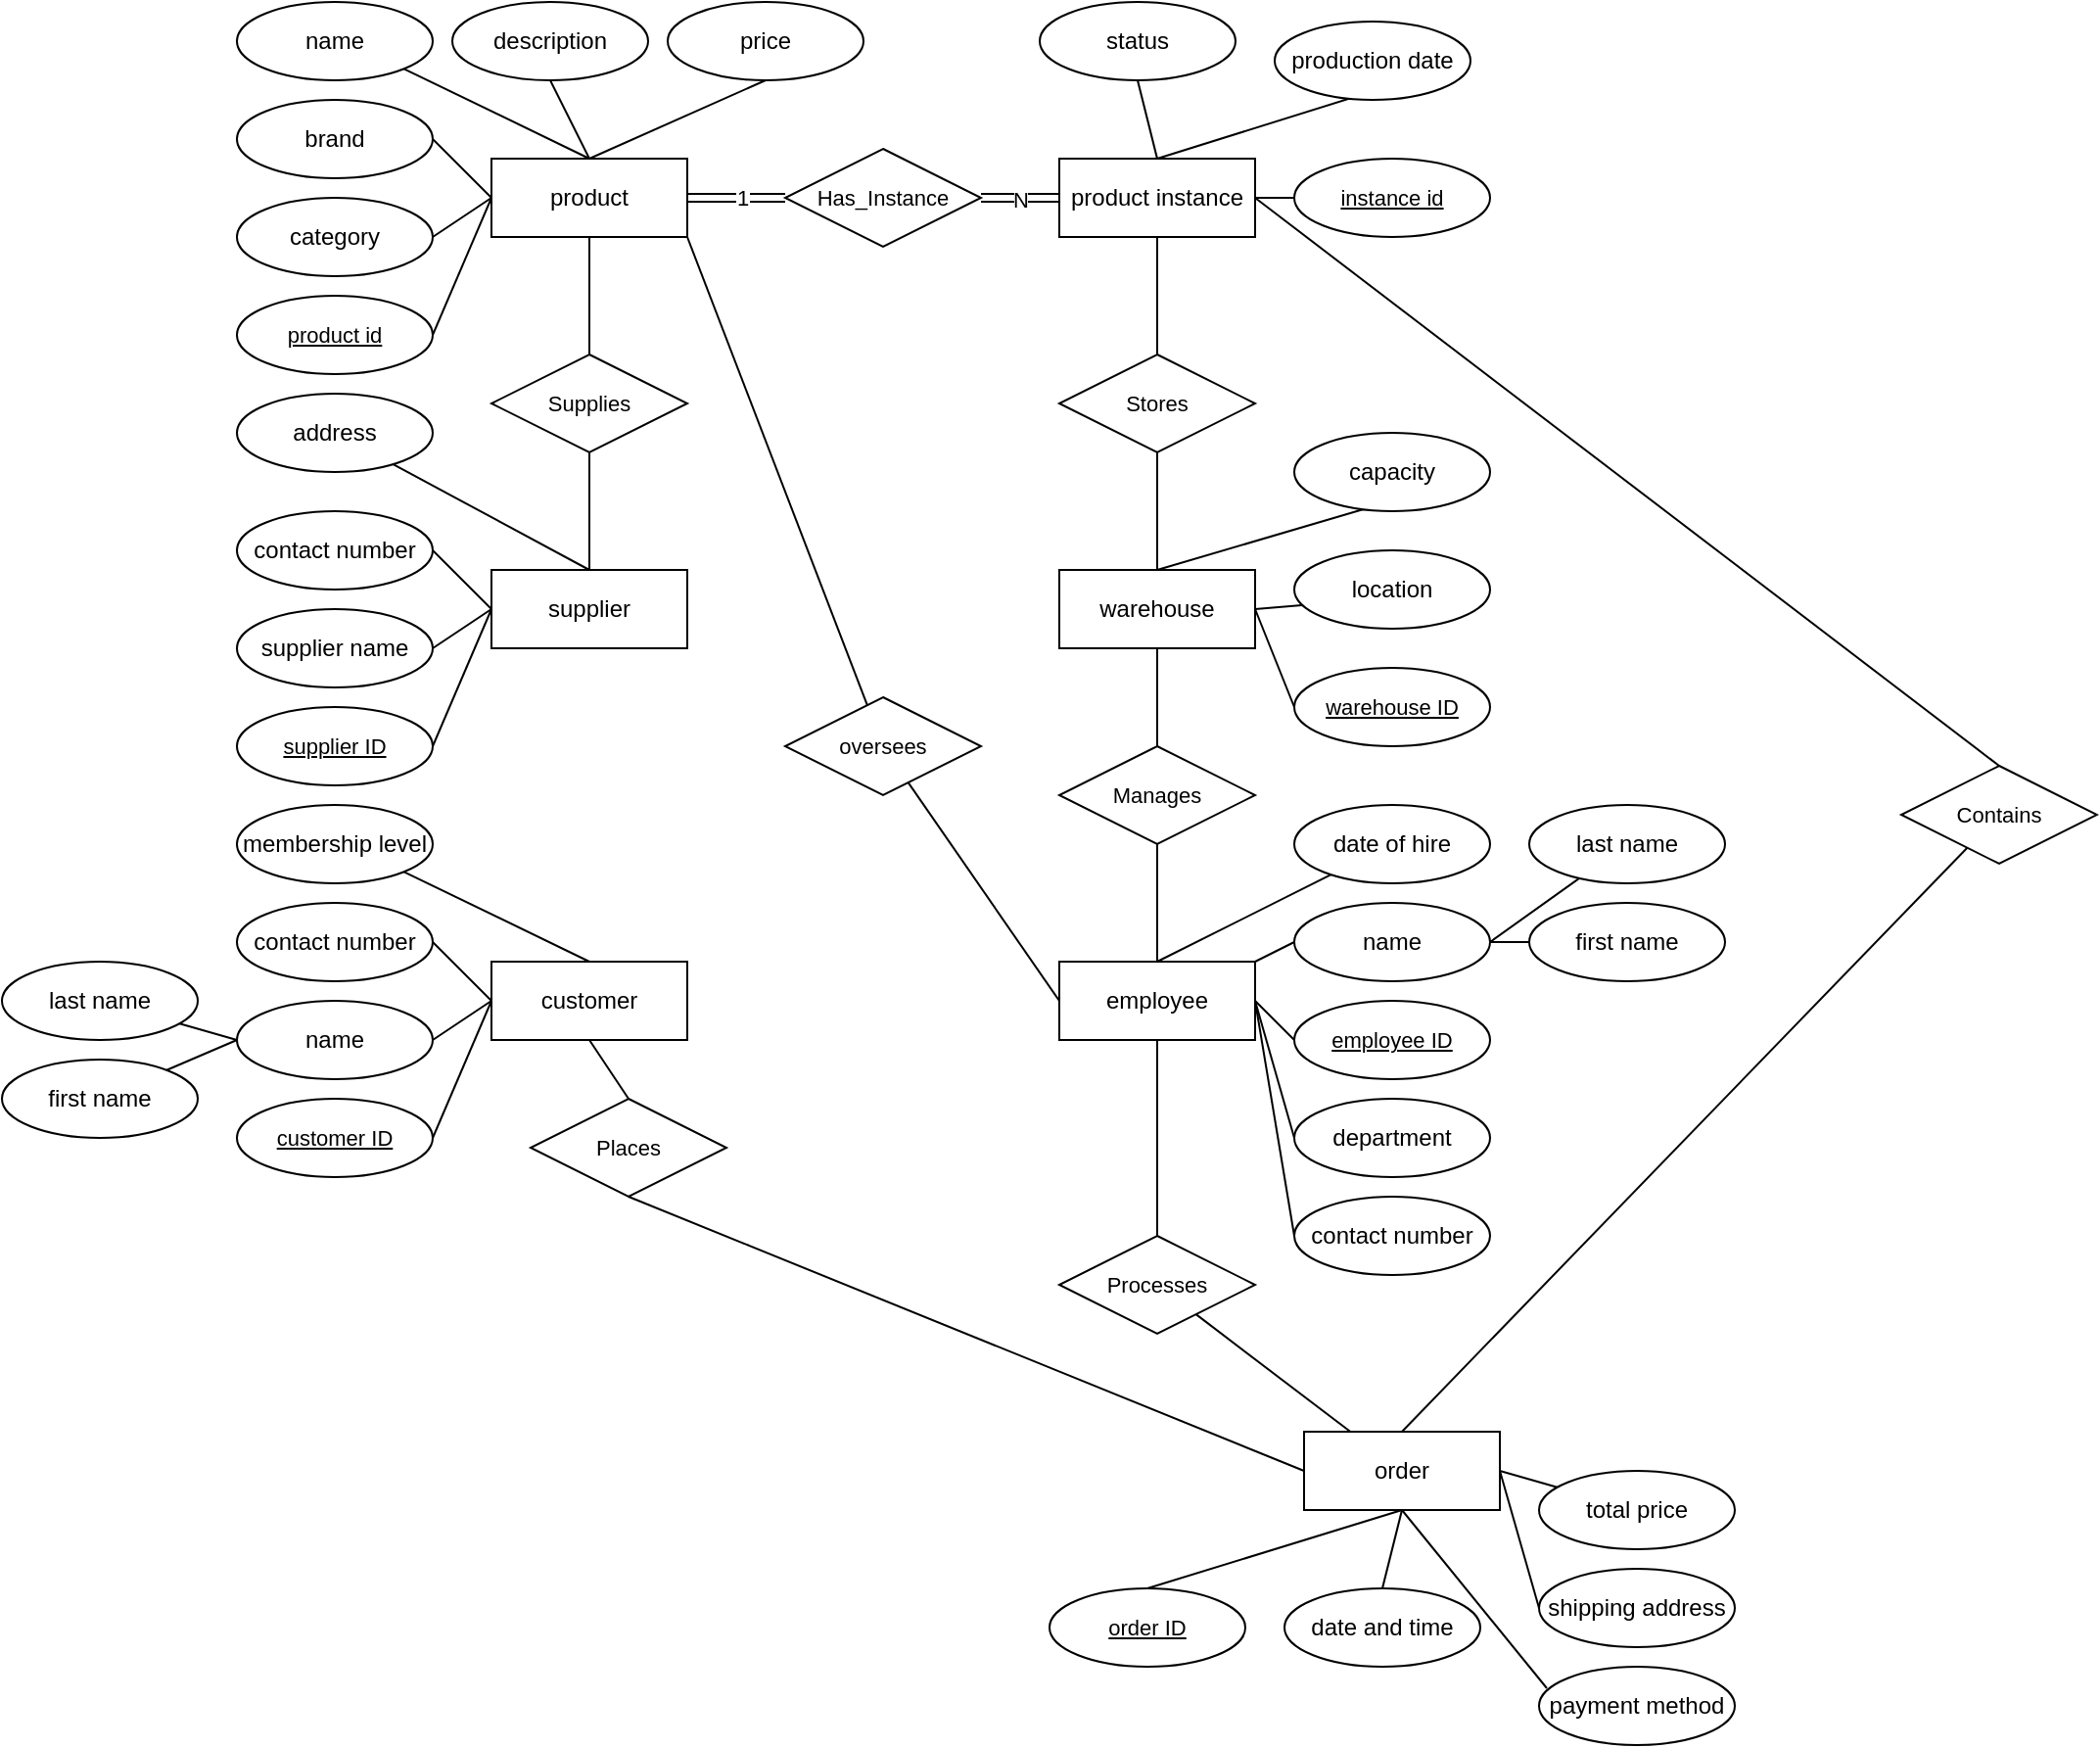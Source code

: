 <mxfile version="24.4.13" type="github">
  <diagram id="R2lEEEUBdFMjLlhIrx00" name="Page-1">
    <mxGraphModel dx="1195" dy="682" grid="1" gridSize="10" guides="1" tooltips="1" connect="1" arrows="1" fold="1" page="1" pageScale="1" pageWidth="850" pageHeight="1100" math="0" shadow="0" extFonts="Permanent Marker^https://fonts.googleapis.com/css?family=Permanent+Marker">
      <root>
        <mxCell id="0" />
        <mxCell id="1" parent="0" />
        <mxCell id="vBF5v3Q-Qyy129h_z25D-1" value="product" style="whiteSpace=wrap;html=1;align=center;" vertex="1" parent="1">
          <mxGeometry x="530" y="120" width="100" height="40" as="geometry" />
        </mxCell>
        <mxCell id="vBF5v3Q-Qyy129h_z25D-10" style="rounded=0;orthogonalLoop=1;jettySize=auto;html=1;exitX=1;exitY=1;exitDx=0;exitDy=0;entryX=0.5;entryY=0;entryDx=0;entryDy=0;strokeColor=default;align=center;verticalAlign=middle;fontFamily=Helvetica;fontSize=11;fontColor=default;labelBackgroundColor=default;endArrow=none;endFill=0;jumpStyle=none;" edge="1" parent="1" source="vBF5v3Q-Qyy129h_z25D-2" target="vBF5v3Q-Qyy129h_z25D-1">
          <mxGeometry relative="1" as="geometry" />
        </mxCell>
        <mxCell id="vBF5v3Q-Qyy129h_z25D-2" value="name" style="ellipse;whiteSpace=wrap;html=1;align=center;" vertex="1" parent="1">
          <mxGeometry x="400" y="40" width="100" height="40" as="geometry" />
        </mxCell>
        <mxCell id="vBF5v3Q-Qyy129h_z25D-11" style="edgeStyle=none;rounded=0;jumpStyle=none;orthogonalLoop=1;jettySize=auto;html=1;exitX=0.5;exitY=1;exitDx=0;exitDy=0;entryX=0.5;entryY=0;entryDx=0;entryDy=0;strokeColor=default;align=center;verticalAlign=middle;fontFamily=Helvetica;fontSize=11;fontColor=default;labelBackgroundColor=default;endArrow=none;endFill=0;" edge="1" parent="1" source="vBF5v3Q-Qyy129h_z25D-3" target="vBF5v3Q-Qyy129h_z25D-1">
          <mxGeometry relative="1" as="geometry" />
        </mxCell>
        <mxCell id="vBF5v3Q-Qyy129h_z25D-3" value="description" style="ellipse;whiteSpace=wrap;html=1;align=center;" vertex="1" parent="1">
          <mxGeometry x="510" y="40" width="100" height="40" as="geometry" />
        </mxCell>
        <mxCell id="vBF5v3Q-Qyy129h_z25D-12" style="edgeStyle=none;rounded=0;jumpStyle=none;orthogonalLoop=1;jettySize=auto;html=1;exitX=0.5;exitY=1;exitDx=0;exitDy=0;strokeColor=default;align=center;verticalAlign=middle;fontFamily=Helvetica;fontSize=11;fontColor=default;labelBackgroundColor=default;endArrow=none;endFill=0;" edge="1" parent="1" source="vBF5v3Q-Qyy129h_z25D-4">
          <mxGeometry relative="1" as="geometry">
            <mxPoint x="580" y="120" as="targetPoint" />
          </mxGeometry>
        </mxCell>
        <mxCell id="vBF5v3Q-Qyy129h_z25D-4" value="price" style="ellipse;whiteSpace=wrap;html=1;align=center;" vertex="1" parent="1">
          <mxGeometry x="620" y="40" width="100" height="40" as="geometry" />
        </mxCell>
        <mxCell id="vBF5v3Q-Qyy129h_z25D-13" style="edgeStyle=none;rounded=0;jumpStyle=none;orthogonalLoop=1;jettySize=auto;html=1;exitX=1;exitY=0.5;exitDx=0;exitDy=0;entryX=0;entryY=0.5;entryDx=0;entryDy=0;strokeColor=default;align=center;verticalAlign=middle;fontFamily=Helvetica;fontSize=11;fontColor=default;labelBackgroundColor=default;endArrow=none;endFill=0;" edge="1" parent="1" source="vBF5v3Q-Qyy129h_z25D-5" target="vBF5v3Q-Qyy129h_z25D-1">
          <mxGeometry relative="1" as="geometry" />
        </mxCell>
        <mxCell id="vBF5v3Q-Qyy129h_z25D-5" value="brand" style="ellipse;whiteSpace=wrap;html=1;align=center;" vertex="1" parent="1">
          <mxGeometry x="400" y="90" width="100" height="40" as="geometry" />
        </mxCell>
        <mxCell id="vBF5v3Q-Qyy129h_z25D-14" style="edgeStyle=none;rounded=0;jumpStyle=none;orthogonalLoop=1;jettySize=auto;html=1;exitX=1;exitY=0.5;exitDx=0;exitDy=0;strokeColor=default;align=center;verticalAlign=middle;fontFamily=Helvetica;fontSize=11;fontColor=default;labelBackgroundColor=default;endArrow=none;endFill=0;" edge="1" parent="1" source="vBF5v3Q-Qyy129h_z25D-6">
          <mxGeometry relative="1" as="geometry">
            <mxPoint x="530" y="140" as="targetPoint" />
          </mxGeometry>
        </mxCell>
        <mxCell id="vBF5v3Q-Qyy129h_z25D-6" value="category" style="ellipse;whiteSpace=wrap;html=1;align=center;" vertex="1" parent="1">
          <mxGeometry x="400" y="140" width="100" height="40" as="geometry" />
        </mxCell>
        <mxCell id="vBF5v3Q-Qyy129h_z25D-15" style="edgeStyle=none;rounded=0;jumpStyle=none;orthogonalLoop=1;jettySize=auto;html=1;exitX=1;exitY=0.5;exitDx=0;exitDy=0;strokeColor=default;align=center;verticalAlign=middle;fontFamily=Helvetica;fontSize=11;fontColor=default;labelBackgroundColor=default;endArrow=none;endFill=0;" edge="1" parent="1" source="vBF5v3Q-Qyy129h_z25D-9">
          <mxGeometry relative="1" as="geometry">
            <mxPoint x="530" y="140" as="targetPoint" />
          </mxGeometry>
        </mxCell>
        <mxCell id="vBF5v3Q-Qyy129h_z25D-9" value="product id" style="ellipse;whiteSpace=wrap;html=1;align=center;fontStyle=4;fontFamily=Helvetica;fontSize=11;fontColor=default;labelBackgroundColor=default;" vertex="1" parent="1">
          <mxGeometry x="400" y="190" width="100" height="40" as="geometry" />
        </mxCell>
        <mxCell id="vBF5v3Q-Qyy129h_z25D-16" value="product instance" style="whiteSpace=wrap;html=1;align=center;" vertex="1" parent="1">
          <mxGeometry x="820" y="120" width="100" height="40" as="geometry" />
        </mxCell>
        <mxCell id="vBF5v3Q-Qyy129h_z25D-23" style="edgeStyle=none;rounded=0;jumpStyle=none;orthogonalLoop=1;jettySize=auto;html=1;exitX=0.5;exitY=1;exitDx=0;exitDy=0;entryX=0.5;entryY=0;entryDx=0;entryDy=0;strokeColor=default;align=center;verticalAlign=middle;fontFamily=Helvetica;fontSize=11;fontColor=default;labelBackgroundColor=default;endArrow=none;endFill=0;" edge="1" parent="1" source="vBF5v3Q-Qyy129h_z25D-24" target="vBF5v3Q-Qyy129h_z25D-16">
          <mxGeometry relative="1" as="geometry" />
        </mxCell>
        <mxCell id="vBF5v3Q-Qyy129h_z25D-24" value="status" style="ellipse;whiteSpace=wrap;html=1;align=center;" vertex="1" parent="1">
          <mxGeometry x="810" y="40" width="100" height="40" as="geometry" />
        </mxCell>
        <mxCell id="vBF5v3Q-Qyy129h_z25D-25" style="edgeStyle=none;rounded=0;jumpStyle=none;orthogonalLoop=1;jettySize=auto;html=1;exitX=1;exitY=0.5;exitDx=0;exitDy=0;strokeColor=default;align=center;verticalAlign=middle;fontFamily=Helvetica;fontSize=11;fontColor=default;labelBackgroundColor=default;endArrow=none;endFill=0;entryX=0.5;entryY=0;entryDx=0;entryDy=0;" edge="1" parent="1" source="vBF5v3Q-Qyy129h_z25D-26" target="vBF5v3Q-Qyy129h_z25D-16">
          <mxGeometry relative="1" as="geometry">
            <mxPoint x="790" y="100" as="targetPoint" />
          </mxGeometry>
        </mxCell>
        <mxCell id="vBF5v3Q-Qyy129h_z25D-26" value="production date" style="ellipse;whiteSpace=wrap;html=1;align=center;" vertex="1" parent="1">
          <mxGeometry x="930" y="50" width="100" height="40" as="geometry" />
        </mxCell>
        <mxCell id="vBF5v3Q-Qyy129h_z25D-27" style="edgeStyle=none;rounded=0;jumpStyle=none;orthogonalLoop=1;jettySize=auto;html=1;exitX=0;exitY=0.5;exitDx=0;exitDy=0;strokeColor=default;align=center;verticalAlign=middle;fontFamily=Helvetica;fontSize=11;fontColor=default;labelBackgroundColor=default;endArrow=none;endFill=0;entryX=1;entryY=0.5;entryDx=0;entryDy=0;" edge="1" parent="1" source="vBF5v3Q-Qyy129h_z25D-28" target="vBF5v3Q-Qyy129h_z25D-16">
          <mxGeometry relative="1" as="geometry">
            <mxPoint x="840" y="220" as="targetPoint" />
          </mxGeometry>
        </mxCell>
        <mxCell id="vBF5v3Q-Qyy129h_z25D-28" value="instance id" style="ellipse;whiteSpace=wrap;html=1;align=center;fontStyle=4;fontFamily=Helvetica;fontSize=11;fontColor=default;labelBackgroundColor=default;" vertex="1" parent="1">
          <mxGeometry x="940" y="120" width="100" height="40" as="geometry" />
        </mxCell>
        <mxCell id="vBF5v3Q-Qyy129h_z25D-29" value="warehouse" style="whiteSpace=wrap;html=1;align=center;" vertex="1" parent="1">
          <mxGeometry x="820" y="330" width="100" height="40" as="geometry" />
        </mxCell>
        <mxCell id="vBF5v3Q-Qyy129h_z25D-30" style="edgeStyle=none;rounded=0;jumpStyle=none;orthogonalLoop=1;jettySize=auto;html=1;exitX=1;exitY=0.5;exitDx=0;exitDy=0;entryX=0.5;entryY=0;entryDx=0;entryDy=0;strokeColor=default;align=center;verticalAlign=middle;fontFamily=Helvetica;fontSize=11;fontColor=default;labelBackgroundColor=default;endArrow=none;endFill=0;" edge="1" parent="1" source="vBF5v3Q-Qyy129h_z25D-31" target="vBF5v3Q-Qyy129h_z25D-29">
          <mxGeometry relative="1" as="geometry" />
        </mxCell>
        <mxCell id="vBF5v3Q-Qyy129h_z25D-31" value="capacity" style="ellipse;whiteSpace=wrap;html=1;align=center;" vertex="1" parent="1">
          <mxGeometry x="940" y="260" width="100" height="40" as="geometry" />
        </mxCell>
        <mxCell id="vBF5v3Q-Qyy129h_z25D-32" style="edgeStyle=none;rounded=0;jumpStyle=none;orthogonalLoop=1;jettySize=auto;html=1;exitX=1;exitY=0.5;exitDx=0;exitDy=0;strokeColor=default;align=center;verticalAlign=middle;fontFamily=Helvetica;fontSize=11;fontColor=default;labelBackgroundColor=default;endArrow=none;endFill=0;entryX=1;entryY=0.5;entryDx=0;entryDy=0;" edge="1" parent="1" source="vBF5v3Q-Qyy129h_z25D-33" target="vBF5v3Q-Qyy129h_z25D-29">
          <mxGeometry relative="1" as="geometry">
            <mxPoint x="820" y="330" as="targetPoint" />
          </mxGeometry>
        </mxCell>
        <mxCell id="vBF5v3Q-Qyy129h_z25D-33" value="location" style="ellipse;whiteSpace=wrap;html=1;align=center;" vertex="1" parent="1">
          <mxGeometry x="940" y="320" width="100" height="40" as="geometry" />
        </mxCell>
        <mxCell id="vBF5v3Q-Qyy129h_z25D-34" style="edgeStyle=none;rounded=0;jumpStyle=none;orthogonalLoop=1;jettySize=auto;html=1;exitX=0;exitY=0.5;exitDx=0;exitDy=0;strokeColor=default;align=center;verticalAlign=middle;fontFamily=Helvetica;fontSize=11;fontColor=default;labelBackgroundColor=default;endArrow=none;endFill=0;entryX=1;entryY=0.5;entryDx=0;entryDy=0;" edge="1" parent="1" source="vBF5v3Q-Qyy129h_z25D-35" target="vBF5v3Q-Qyy129h_z25D-29">
          <mxGeometry relative="1" as="geometry">
            <mxPoint x="820" y="330" as="targetPoint" />
          </mxGeometry>
        </mxCell>
        <mxCell id="vBF5v3Q-Qyy129h_z25D-35" value="warehouse ID" style="ellipse;whiteSpace=wrap;html=1;align=center;fontStyle=4;fontFamily=Helvetica;fontSize=11;fontColor=default;labelBackgroundColor=default;" vertex="1" parent="1">
          <mxGeometry x="940" y="380" width="100" height="40" as="geometry" />
        </mxCell>
        <mxCell id="vBF5v3Q-Qyy129h_z25D-36" value="supplier" style="whiteSpace=wrap;html=1;align=center;" vertex="1" parent="1">
          <mxGeometry x="530" y="330" width="100" height="40" as="geometry" />
        </mxCell>
        <mxCell id="vBF5v3Q-Qyy129h_z25D-37" style="edgeStyle=none;rounded=0;jumpStyle=none;orthogonalLoop=1;jettySize=auto;html=1;exitX=1;exitY=0.5;exitDx=0;exitDy=0;entryX=0;entryY=0.5;entryDx=0;entryDy=0;strokeColor=default;align=center;verticalAlign=middle;fontFamily=Helvetica;fontSize=11;fontColor=default;labelBackgroundColor=default;endArrow=none;endFill=0;" edge="1" parent="1" source="vBF5v3Q-Qyy129h_z25D-38" target="vBF5v3Q-Qyy129h_z25D-36">
          <mxGeometry relative="1" as="geometry" />
        </mxCell>
        <mxCell id="vBF5v3Q-Qyy129h_z25D-38" value="contact number" style="ellipse;whiteSpace=wrap;html=1;align=center;" vertex="1" parent="1">
          <mxGeometry x="400" y="300" width="100" height="40" as="geometry" />
        </mxCell>
        <mxCell id="vBF5v3Q-Qyy129h_z25D-39" style="edgeStyle=none;rounded=0;jumpStyle=none;orthogonalLoop=1;jettySize=auto;html=1;exitX=1;exitY=0.5;exitDx=0;exitDy=0;strokeColor=default;align=center;verticalAlign=middle;fontFamily=Helvetica;fontSize=11;fontColor=default;labelBackgroundColor=default;endArrow=none;endFill=0;" edge="1" parent="1" source="vBF5v3Q-Qyy129h_z25D-40">
          <mxGeometry relative="1" as="geometry">
            <mxPoint x="530" y="350" as="targetPoint" />
          </mxGeometry>
        </mxCell>
        <mxCell id="vBF5v3Q-Qyy129h_z25D-40" value="supplier name" style="ellipse;whiteSpace=wrap;html=1;align=center;" vertex="1" parent="1">
          <mxGeometry x="400" y="350" width="100" height="40" as="geometry" />
        </mxCell>
        <mxCell id="vBF5v3Q-Qyy129h_z25D-41" style="edgeStyle=none;rounded=0;jumpStyle=none;orthogonalLoop=1;jettySize=auto;html=1;exitX=1;exitY=0.5;exitDx=0;exitDy=0;strokeColor=default;align=center;verticalAlign=middle;fontFamily=Helvetica;fontSize=11;fontColor=default;labelBackgroundColor=default;endArrow=none;endFill=0;" edge="1" parent="1" source="vBF5v3Q-Qyy129h_z25D-42">
          <mxGeometry relative="1" as="geometry">
            <mxPoint x="530" y="350" as="targetPoint" />
          </mxGeometry>
        </mxCell>
        <mxCell id="vBF5v3Q-Qyy129h_z25D-42" value="supplier ID" style="ellipse;whiteSpace=wrap;html=1;align=center;fontStyle=4;fontFamily=Helvetica;fontSize=11;fontColor=default;labelBackgroundColor=default;" vertex="1" parent="1">
          <mxGeometry x="400" y="400" width="100" height="40" as="geometry" />
        </mxCell>
        <mxCell id="vBF5v3Q-Qyy129h_z25D-45" style="edgeStyle=none;rounded=0;jumpStyle=none;orthogonalLoop=1;jettySize=auto;html=1;strokeColor=default;align=center;verticalAlign=middle;fontFamily=Helvetica;fontSize=11;fontColor=default;labelBackgroundColor=default;endArrow=none;endFill=0;entryX=0.5;entryY=0;entryDx=0;entryDy=0;" edge="1" parent="1" source="vBF5v3Q-Qyy129h_z25D-43" target="vBF5v3Q-Qyy129h_z25D-36">
          <mxGeometry relative="1" as="geometry">
            <mxPoint x="570" y="320" as="targetPoint" />
          </mxGeometry>
        </mxCell>
        <mxCell id="vBF5v3Q-Qyy129h_z25D-43" value="address" style="ellipse;whiteSpace=wrap;html=1;align=center;" vertex="1" parent="1">
          <mxGeometry x="400" y="240" width="100" height="40" as="geometry" />
        </mxCell>
        <mxCell id="vBF5v3Q-Qyy129h_z25D-46" value="customer" style="whiteSpace=wrap;html=1;align=center;" vertex="1" parent="1">
          <mxGeometry x="530" y="530" width="100" height="40" as="geometry" />
        </mxCell>
        <mxCell id="vBF5v3Q-Qyy129h_z25D-47" style="rounded=0;orthogonalLoop=1;jettySize=auto;html=1;exitX=1;exitY=1;exitDx=0;exitDy=0;entryX=0.5;entryY=0;entryDx=0;entryDy=0;strokeColor=default;align=center;verticalAlign=middle;fontFamily=Helvetica;fontSize=11;fontColor=default;labelBackgroundColor=default;endArrow=none;endFill=0;jumpStyle=none;" edge="1" source="vBF5v3Q-Qyy129h_z25D-48" target="vBF5v3Q-Qyy129h_z25D-46" parent="1">
          <mxGeometry relative="1" as="geometry" />
        </mxCell>
        <mxCell id="vBF5v3Q-Qyy129h_z25D-48" value="membership level" style="ellipse;whiteSpace=wrap;html=1;align=center;" vertex="1" parent="1">
          <mxGeometry x="400" y="450" width="100" height="40" as="geometry" />
        </mxCell>
        <mxCell id="vBF5v3Q-Qyy129h_z25D-53" style="edgeStyle=none;rounded=0;jumpStyle=none;orthogonalLoop=1;jettySize=auto;html=1;exitX=1;exitY=0.5;exitDx=0;exitDy=0;entryX=0;entryY=0.5;entryDx=0;entryDy=0;strokeColor=default;align=center;verticalAlign=middle;fontFamily=Helvetica;fontSize=11;fontColor=default;labelBackgroundColor=default;endArrow=none;endFill=0;" edge="1" source="vBF5v3Q-Qyy129h_z25D-54" target="vBF5v3Q-Qyy129h_z25D-46" parent="1">
          <mxGeometry relative="1" as="geometry" />
        </mxCell>
        <mxCell id="vBF5v3Q-Qyy129h_z25D-54" value="contact number" style="ellipse;whiteSpace=wrap;html=1;align=center;" vertex="1" parent="1">
          <mxGeometry x="400" y="500" width="100" height="40" as="geometry" />
        </mxCell>
        <mxCell id="vBF5v3Q-Qyy129h_z25D-55" style="edgeStyle=none;rounded=0;jumpStyle=none;orthogonalLoop=1;jettySize=auto;html=1;exitX=1;exitY=0.5;exitDx=0;exitDy=0;strokeColor=default;align=center;verticalAlign=middle;fontFamily=Helvetica;fontSize=11;fontColor=default;labelBackgroundColor=default;endArrow=none;endFill=0;" edge="1" source="vBF5v3Q-Qyy129h_z25D-56" parent="1">
          <mxGeometry relative="1" as="geometry">
            <mxPoint x="530" y="550" as="targetPoint" />
          </mxGeometry>
        </mxCell>
        <mxCell id="vBF5v3Q-Qyy129h_z25D-56" value="name" style="ellipse;whiteSpace=wrap;html=1;align=center;" vertex="1" parent="1">
          <mxGeometry x="400" y="550" width="100" height="40" as="geometry" />
        </mxCell>
        <mxCell id="vBF5v3Q-Qyy129h_z25D-57" style="edgeStyle=none;rounded=0;jumpStyle=none;orthogonalLoop=1;jettySize=auto;html=1;exitX=1;exitY=0.5;exitDx=0;exitDy=0;strokeColor=default;align=center;verticalAlign=middle;fontFamily=Helvetica;fontSize=11;fontColor=default;labelBackgroundColor=default;endArrow=none;endFill=0;" edge="1" source="vBF5v3Q-Qyy129h_z25D-58" parent="1">
          <mxGeometry relative="1" as="geometry">
            <mxPoint x="530" y="550" as="targetPoint" />
          </mxGeometry>
        </mxCell>
        <mxCell id="vBF5v3Q-Qyy129h_z25D-58" value="customer ID" style="ellipse;whiteSpace=wrap;html=1;align=center;fontStyle=4;fontFamily=Helvetica;fontSize=11;fontColor=default;labelBackgroundColor=default;" vertex="1" parent="1">
          <mxGeometry x="400" y="600" width="100" height="40" as="geometry" />
        </mxCell>
        <mxCell id="vBF5v3Q-Qyy129h_z25D-59" value="order" style="whiteSpace=wrap;html=1;align=center;" vertex="1" parent="1">
          <mxGeometry x="945" y="770" width="100" height="40" as="geometry" />
        </mxCell>
        <mxCell id="vBF5v3Q-Qyy129h_z25D-60" style="rounded=0;orthogonalLoop=1;jettySize=auto;html=1;exitX=0;exitY=0.5;exitDx=0;exitDy=0;strokeColor=default;align=center;verticalAlign=middle;fontFamily=Helvetica;fontSize=11;fontColor=default;labelBackgroundColor=default;endArrow=none;endFill=0;jumpStyle=none;entryX=1;entryY=0.5;entryDx=0;entryDy=0;" edge="1" parent="1" source="vBF5v3Q-Qyy129h_z25D-61" target="vBF5v3Q-Qyy129h_z25D-59">
          <mxGeometry relative="1" as="geometry">
            <mxPoint x="1155" y="720" as="targetPoint" />
          </mxGeometry>
        </mxCell>
        <mxCell id="vBF5v3Q-Qyy129h_z25D-61" value="shipping address" style="ellipse;whiteSpace=wrap;html=1;align=center;" vertex="1" parent="1">
          <mxGeometry x="1065" y="840" width="100" height="40" as="geometry" />
        </mxCell>
        <mxCell id="vBF5v3Q-Qyy129h_z25D-62" style="edgeStyle=none;rounded=0;jumpStyle=none;orthogonalLoop=1;jettySize=auto;html=1;exitX=0.04;exitY=0.275;exitDx=0;exitDy=0;entryX=0.5;entryY=1;entryDx=0;entryDy=0;strokeColor=default;align=center;verticalAlign=middle;fontFamily=Helvetica;fontSize=11;fontColor=default;labelBackgroundColor=default;endArrow=none;endFill=0;exitPerimeter=0;" edge="1" parent="1" source="vBF5v3Q-Qyy129h_z25D-63" target="vBF5v3Q-Qyy129h_z25D-59">
          <mxGeometry relative="1" as="geometry" />
        </mxCell>
        <mxCell id="vBF5v3Q-Qyy129h_z25D-63" value="payment method" style="ellipse;whiteSpace=wrap;html=1;align=center;" vertex="1" parent="1">
          <mxGeometry x="1065" y="890" width="100" height="40" as="geometry" />
        </mxCell>
        <mxCell id="vBF5v3Q-Qyy129h_z25D-64" style="edgeStyle=none;rounded=0;jumpStyle=none;orthogonalLoop=1;jettySize=auto;html=1;exitX=0.5;exitY=0;exitDx=0;exitDy=0;strokeColor=default;align=center;verticalAlign=middle;fontFamily=Helvetica;fontSize=11;fontColor=default;labelBackgroundColor=default;endArrow=none;endFill=0;entryX=0.5;entryY=1;entryDx=0;entryDy=0;" edge="1" parent="1" source="vBF5v3Q-Qyy129h_z25D-65" target="vBF5v3Q-Qyy129h_z25D-59">
          <mxGeometry relative="1" as="geometry">
            <mxPoint x="1055" y="780" as="targetPoint" />
          </mxGeometry>
        </mxCell>
        <mxCell id="vBF5v3Q-Qyy129h_z25D-65" value="date and time" style="ellipse;whiteSpace=wrap;html=1;align=center;" vertex="1" parent="1">
          <mxGeometry x="935" y="850" width="100" height="40" as="geometry" />
        </mxCell>
        <mxCell id="vBF5v3Q-Qyy129h_z25D-66" style="edgeStyle=none;rounded=0;jumpStyle=none;orthogonalLoop=1;jettySize=auto;html=1;exitX=0.5;exitY=0;exitDx=0;exitDy=0;strokeColor=default;align=center;verticalAlign=middle;fontFamily=Helvetica;fontSize=11;fontColor=default;labelBackgroundColor=default;endArrow=none;endFill=0;entryX=0.5;entryY=1;entryDx=0;entryDy=0;" edge="1" parent="1" source="vBF5v3Q-Qyy129h_z25D-67" target="vBF5v3Q-Qyy129h_z25D-59">
          <mxGeometry relative="1" as="geometry">
            <mxPoint x="1105" y="800" as="targetPoint" />
          </mxGeometry>
        </mxCell>
        <mxCell id="vBF5v3Q-Qyy129h_z25D-67" value="order ID" style="ellipse;whiteSpace=wrap;html=1;align=center;fontStyle=4;fontFamily=Helvetica;fontSize=11;fontColor=default;labelBackgroundColor=default;" vertex="1" parent="1">
          <mxGeometry x="815" y="850" width="100" height="40" as="geometry" />
        </mxCell>
        <mxCell id="vBF5v3Q-Qyy129h_z25D-70" style="edgeStyle=none;rounded=0;jumpStyle=none;orthogonalLoop=1;jettySize=auto;html=1;entryX=0;entryY=0.5;entryDx=0;entryDy=0;strokeColor=default;align=center;verticalAlign=middle;fontFamily=Helvetica;fontSize=11;fontColor=default;labelBackgroundColor=default;endArrow=none;endFill=0;" edge="1" parent="1" source="vBF5v3Q-Qyy129h_z25D-68" target="vBF5v3Q-Qyy129h_z25D-56">
          <mxGeometry relative="1" as="geometry" />
        </mxCell>
        <mxCell id="vBF5v3Q-Qyy129h_z25D-68" value="last name" style="ellipse;whiteSpace=wrap;html=1;align=center;" vertex="1" parent="1">
          <mxGeometry x="280" y="530" width="100" height="40" as="geometry" />
        </mxCell>
        <mxCell id="vBF5v3Q-Qyy129h_z25D-71" style="edgeStyle=none;rounded=0;jumpStyle=none;orthogonalLoop=1;jettySize=auto;html=1;entryX=0;entryY=0.5;entryDx=0;entryDy=0;strokeColor=default;align=center;verticalAlign=middle;fontFamily=Helvetica;fontSize=11;fontColor=default;labelBackgroundColor=default;endArrow=none;endFill=0;" edge="1" parent="1" source="vBF5v3Q-Qyy129h_z25D-69" target="vBF5v3Q-Qyy129h_z25D-56">
          <mxGeometry relative="1" as="geometry" />
        </mxCell>
        <mxCell id="vBF5v3Q-Qyy129h_z25D-69" value="first name" style="ellipse;whiteSpace=wrap;html=1;align=center;" vertex="1" parent="1">
          <mxGeometry x="280" y="580" width="100" height="40" as="geometry" />
        </mxCell>
        <mxCell id="vBF5v3Q-Qyy129h_z25D-73" style="edgeStyle=none;rounded=0;jumpStyle=none;orthogonalLoop=1;jettySize=auto;html=1;strokeColor=default;align=center;verticalAlign=middle;fontFamily=Helvetica;fontSize=11;fontColor=default;labelBackgroundColor=default;endArrow=none;endFill=0;entryX=1;entryY=0.5;entryDx=0;entryDy=0;" edge="1" parent="1" source="vBF5v3Q-Qyy129h_z25D-72" target="vBF5v3Q-Qyy129h_z25D-59">
          <mxGeometry relative="1" as="geometry" />
        </mxCell>
        <mxCell id="vBF5v3Q-Qyy129h_z25D-72" value="total price" style="ellipse;whiteSpace=wrap;html=1;align=center;" vertex="1" parent="1">
          <mxGeometry x="1065" y="790" width="100" height="40" as="geometry" />
        </mxCell>
        <mxCell id="vBF5v3Q-Qyy129h_z25D-74" value="employee" style="whiteSpace=wrap;html=1;align=center;" vertex="1" parent="1">
          <mxGeometry x="820" y="530" width="100" height="40" as="geometry" />
        </mxCell>
        <mxCell id="vBF5v3Q-Qyy129h_z25D-75" style="rounded=0;orthogonalLoop=1;jettySize=auto;html=1;exitX=0;exitY=0.5;exitDx=0;exitDy=0;entryX=1;entryY=0.5;entryDx=0;entryDy=0;strokeColor=default;align=center;verticalAlign=middle;fontFamily=Helvetica;fontSize=11;fontColor=default;labelBackgroundColor=default;endArrow=none;endFill=0;jumpStyle=none;" edge="1" parent="1" source="vBF5v3Q-Qyy129h_z25D-82" target="vBF5v3Q-Qyy129h_z25D-74">
          <mxGeometry relative="1" as="geometry">
            <mxPoint x="1025.355" y="604.142" as="sourcePoint" />
          </mxGeometry>
        </mxCell>
        <mxCell id="vBF5v3Q-Qyy129h_z25D-76" value="contact number" style="ellipse;whiteSpace=wrap;html=1;align=center;" vertex="1" parent="1">
          <mxGeometry x="940" y="650" width="100" height="40" as="geometry" />
        </mxCell>
        <mxCell id="vBF5v3Q-Qyy129h_z25D-77" style="edgeStyle=none;rounded=0;jumpStyle=none;orthogonalLoop=1;jettySize=auto;html=1;exitX=0;exitY=0.5;exitDx=0;exitDy=0;entryX=1;entryY=0.5;entryDx=0;entryDy=0;strokeColor=default;align=center;verticalAlign=middle;fontFamily=Helvetica;fontSize=11;fontColor=default;labelBackgroundColor=default;endArrow=none;endFill=0;" edge="1" parent="1" source="vBF5v3Q-Qyy129h_z25D-78" target="vBF5v3Q-Qyy129h_z25D-74">
          <mxGeometry relative="1" as="geometry" />
        </mxCell>
        <mxCell id="vBF5v3Q-Qyy129h_z25D-78" value="department" style="ellipse;whiteSpace=wrap;html=1;align=center;" vertex="1" parent="1">
          <mxGeometry x="940" y="600" width="100" height="40" as="geometry" />
        </mxCell>
        <mxCell id="vBF5v3Q-Qyy129h_z25D-79" style="edgeStyle=none;rounded=0;jumpStyle=none;orthogonalLoop=1;jettySize=auto;html=1;exitX=0;exitY=0.5;exitDx=0;exitDy=0;strokeColor=default;align=center;verticalAlign=middle;fontFamily=Helvetica;fontSize=11;fontColor=default;labelBackgroundColor=default;endArrow=none;endFill=0;entryX=1;entryY=0;entryDx=0;entryDy=0;" edge="1" parent="1" source="vBF5v3Q-Qyy129h_z25D-80" target="vBF5v3Q-Qyy129h_z25D-74">
          <mxGeometry relative="1" as="geometry">
            <mxPoint x="820" y="640" as="targetPoint" />
            <mxPoint x="1140" y="570" as="sourcePoint" />
          </mxGeometry>
        </mxCell>
        <mxCell id="vBF5v3Q-Qyy129h_z25D-81" style="edgeStyle=none;rounded=0;jumpStyle=none;orthogonalLoop=1;jettySize=auto;html=1;exitX=0;exitY=0.5;exitDx=0;exitDy=0;strokeColor=default;align=center;verticalAlign=middle;fontFamily=Helvetica;fontSize=11;fontColor=default;labelBackgroundColor=default;endArrow=none;endFill=0;entryX=1;entryY=0.5;entryDx=0;entryDy=0;" edge="1" parent="1" source="vBF5v3Q-Qyy129h_z25D-76" target="vBF5v3Q-Qyy129h_z25D-74">
          <mxGeometry relative="1" as="geometry">
            <mxPoint x="820" y="640" as="targetPoint" />
            <mxPoint x="940" y="700" as="sourcePoint" />
          </mxGeometry>
        </mxCell>
        <mxCell id="vBF5v3Q-Qyy129h_z25D-82" value="employee ID" style="ellipse;whiteSpace=wrap;html=1;align=center;fontStyle=4;fontFamily=Helvetica;fontSize=11;fontColor=default;labelBackgroundColor=default;" vertex="1" parent="1">
          <mxGeometry x="940" y="550" width="100" height="40" as="geometry" />
        </mxCell>
        <mxCell id="vBF5v3Q-Qyy129h_z25D-83" style="edgeStyle=none;rounded=0;jumpStyle=none;orthogonalLoop=1;jettySize=auto;html=1;strokeColor=default;align=center;verticalAlign=middle;fontFamily=Helvetica;fontSize=11;fontColor=default;labelBackgroundColor=default;endArrow=none;endFill=0;entryX=0.5;entryY=0;entryDx=0;entryDy=0;" edge="1" parent="1" source="vBF5v3Q-Qyy129h_z25D-84" target="vBF5v3Q-Qyy129h_z25D-74">
          <mxGeometry relative="1" as="geometry" />
        </mxCell>
        <mxCell id="vBF5v3Q-Qyy129h_z25D-84" value="date of hire" style="ellipse;whiteSpace=wrap;html=1;align=center;" vertex="1" parent="1">
          <mxGeometry x="940" y="450" width="100" height="40" as="geometry" />
        </mxCell>
        <mxCell id="vBF5v3Q-Qyy129h_z25D-87" style="edgeStyle=none;rounded=0;jumpStyle=none;orthogonalLoop=1;jettySize=auto;html=1;entryX=1;entryY=0.5;entryDx=0;entryDy=0;strokeColor=default;align=center;verticalAlign=middle;fontFamily=Helvetica;fontSize=11;fontColor=default;labelBackgroundColor=default;endArrow=none;endFill=0;" edge="1" parent="1" source="vBF5v3Q-Qyy129h_z25D-85" target="vBF5v3Q-Qyy129h_z25D-80">
          <mxGeometry relative="1" as="geometry">
            <mxPoint x="1140" y="570" as="targetPoint" />
          </mxGeometry>
        </mxCell>
        <mxCell id="vBF5v3Q-Qyy129h_z25D-85" value="last name" style="ellipse;whiteSpace=wrap;html=1;align=center;" vertex="1" parent="1">
          <mxGeometry x="1060" y="450" width="100" height="40" as="geometry" />
        </mxCell>
        <mxCell id="vBF5v3Q-Qyy129h_z25D-88" style="edgeStyle=none;rounded=0;jumpStyle=none;orthogonalLoop=1;jettySize=auto;html=1;entryX=1;entryY=0.5;entryDx=0;entryDy=0;strokeColor=default;align=center;verticalAlign=middle;fontFamily=Helvetica;fontSize=11;fontColor=default;labelBackgroundColor=default;endArrow=none;endFill=0;" edge="1" parent="1" source="vBF5v3Q-Qyy129h_z25D-86" target="vBF5v3Q-Qyy129h_z25D-80">
          <mxGeometry relative="1" as="geometry">
            <mxPoint x="1140" y="570" as="targetPoint" />
          </mxGeometry>
        </mxCell>
        <mxCell id="vBF5v3Q-Qyy129h_z25D-86" value="first name" style="ellipse;whiteSpace=wrap;html=1;align=center;" vertex="1" parent="1">
          <mxGeometry x="1060" y="500" width="100" height="40" as="geometry" />
        </mxCell>
        <mxCell id="vBF5v3Q-Qyy129h_z25D-92" style="edgeStyle=none;rounded=0;jumpStyle=none;orthogonalLoop=1;jettySize=auto;html=1;entryX=1;entryY=0.5;entryDx=0;entryDy=0;strokeColor=default;align=center;verticalAlign=middle;fontFamily=Helvetica;fontSize=11;fontColor=default;labelBackgroundColor=default;endArrow=none;endFill=0;shape=link;" edge="1" parent="1" source="vBF5v3Q-Qyy129h_z25D-89" target="vBF5v3Q-Qyy129h_z25D-1">
          <mxGeometry relative="1" as="geometry" />
        </mxCell>
        <mxCell id="vBF5v3Q-Qyy129h_z25D-125" value="1" style="edgeLabel;html=1;align=center;verticalAlign=middle;resizable=0;points=[];fontFamily=Helvetica;fontSize=11;fontColor=default;labelBackgroundColor=default;" vertex="1" connectable="0" parent="vBF5v3Q-Qyy129h_z25D-92">
          <mxGeometry x="-0.1" relative="1" as="geometry">
            <mxPoint as="offset" />
          </mxGeometry>
        </mxCell>
        <mxCell id="vBF5v3Q-Qyy129h_z25D-93" style="edgeStyle=none;rounded=0;jumpStyle=none;orthogonalLoop=1;jettySize=auto;html=1;entryX=0;entryY=0.5;entryDx=0;entryDy=0;strokeColor=default;align=center;verticalAlign=middle;fontFamily=Helvetica;fontSize=11;fontColor=default;labelBackgroundColor=default;endArrow=none;endFill=0;shape=link;" edge="1" parent="1" source="vBF5v3Q-Qyy129h_z25D-89" target="vBF5v3Q-Qyy129h_z25D-16">
          <mxGeometry relative="1" as="geometry" />
        </mxCell>
        <mxCell id="vBF5v3Q-Qyy129h_z25D-126" value="N" style="edgeLabel;html=1;align=center;verticalAlign=middle;resizable=0;points=[];fontFamily=Helvetica;fontSize=11;fontColor=default;labelBackgroundColor=default;" vertex="1" connectable="0" parent="vBF5v3Q-Qyy129h_z25D-93">
          <mxGeometry y="-1" relative="1" as="geometry">
            <mxPoint as="offset" />
          </mxGeometry>
        </mxCell>
        <mxCell id="vBF5v3Q-Qyy129h_z25D-89" value="Has_Instance" style="shape=rhombus;perimeter=rhombusPerimeter;whiteSpace=wrap;html=1;align=center;fontFamily=Helvetica;fontSize=11;fontColor=default;labelBackgroundColor=default;" vertex="1" parent="1">
          <mxGeometry x="680" y="115" width="100" height="50" as="geometry" />
        </mxCell>
        <mxCell id="vBF5v3Q-Qyy129h_z25D-112" style="edgeStyle=none;rounded=0;jumpStyle=none;orthogonalLoop=1;jettySize=auto;html=1;entryX=0.5;entryY=0;entryDx=0;entryDy=0;strokeColor=default;align=center;verticalAlign=middle;fontFamily=Helvetica;fontSize=11;fontColor=default;labelBackgroundColor=default;endArrow=none;endFill=0;" edge="1" parent="1" source="vBF5v3Q-Qyy129h_z25D-98" target="vBF5v3Q-Qyy129h_z25D-36">
          <mxGeometry relative="1" as="geometry" />
        </mxCell>
        <mxCell id="vBF5v3Q-Qyy129h_z25D-113" style="edgeStyle=none;rounded=0;jumpStyle=none;orthogonalLoop=1;jettySize=auto;html=1;entryX=0.5;entryY=1;entryDx=0;entryDy=0;strokeColor=default;align=center;verticalAlign=middle;fontFamily=Helvetica;fontSize=11;fontColor=default;labelBackgroundColor=default;endArrow=none;endFill=0;" edge="1" parent="1" source="vBF5v3Q-Qyy129h_z25D-98" target="vBF5v3Q-Qyy129h_z25D-1">
          <mxGeometry relative="1" as="geometry" />
        </mxCell>
        <mxCell id="vBF5v3Q-Qyy129h_z25D-98" value="Supplies" style="shape=rhombus;perimeter=rhombusPerimeter;whiteSpace=wrap;html=1;align=center;fontFamily=Helvetica;fontSize=11;fontColor=default;labelBackgroundColor=default;" vertex="1" parent="1">
          <mxGeometry x="530" y="220" width="100" height="50" as="geometry" />
        </mxCell>
        <mxCell id="vBF5v3Q-Qyy129h_z25D-117" style="edgeStyle=none;rounded=0;jumpStyle=none;orthogonalLoop=1;jettySize=auto;html=1;entryX=0.5;entryY=1;entryDx=0;entryDy=0;strokeColor=default;align=center;verticalAlign=middle;fontFamily=Helvetica;fontSize=11;fontColor=default;labelBackgroundColor=default;endArrow=none;endFill=0;exitX=0.5;exitY=0;exitDx=0;exitDy=0;" edge="1" parent="1" source="vBF5v3Q-Qyy129h_z25D-100" target="vBF5v3Q-Qyy129h_z25D-46">
          <mxGeometry relative="1" as="geometry" />
        </mxCell>
        <mxCell id="vBF5v3Q-Qyy129h_z25D-118" style="edgeStyle=none;rounded=0;jumpStyle=none;orthogonalLoop=1;jettySize=auto;html=1;entryX=0;entryY=0.5;entryDx=0;entryDy=0;strokeColor=default;align=center;verticalAlign=middle;fontFamily=Helvetica;fontSize=11;fontColor=default;labelBackgroundColor=default;endArrow=none;endFill=0;exitX=0.5;exitY=1;exitDx=0;exitDy=0;" edge="1" parent="1" source="vBF5v3Q-Qyy129h_z25D-100" target="vBF5v3Q-Qyy129h_z25D-59">
          <mxGeometry relative="1" as="geometry" />
        </mxCell>
        <mxCell id="vBF5v3Q-Qyy129h_z25D-100" value="Places" style="shape=rhombus;perimeter=rhombusPerimeter;whiteSpace=wrap;html=1;align=center;fontFamily=Helvetica;fontSize=11;fontColor=default;labelBackgroundColor=default;" vertex="1" parent="1">
          <mxGeometry x="550" y="600" width="100" height="50" as="geometry" />
        </mxCell>
        <mxCell id="vBF5v3Q-Qyy129h_z25D-123" style="edgeStyle=none;rounded=0;jumpStyle=none;orthogonalLoop=1;jettySize=auto;html=1;strokeColor=default;align=center;verticalAlign=middle;fontFamily=Helvetica;fontSize=11;fontColor=default;labelBackgroundColor=default;endArrow=none;endFill=0;" edge="1" parent="1" source="vBF5v3Q-Qyy129h_z25D-101" target="vBF5v3Q-Qyy129h_z25D-59">
          <mxGeometry relative="1" as="geometry" />
        </mxCell>
        <mxCell id="vBF5v3Q-Qyy129h_z25D-124" style="edgeStyle=none;rounded=0;jumpStyle=none;orthogonalLoop=1;jettySize=auto;html=1;entryX=0.5;entryY=1;entryDx=0;entryDy=0;strokeColor=default;align=center;verticalAlign=middle;fontFamily=Helvetica;fontSize=11;fontColor=default;labelBackgroundColor=default;endArrow=none;endFill=0;" edge="1" parent="1" source="vBF5v3Q-Qyy129h_z25D-101" target="vBF5v3Q-Qyy129h_z25D-74">
          <mxGeometry relative="1" as="geometry" />
        </mxCell>
        <mxCell id="vBF5v3Q-Qyy129h_z25D-101" value="Processes" style="shape=rhombus;perimeter=rhombusPerimeter;whiteSpace=wrap;html=1;align=center;fontFamily=Helvetica;fontSize=11;fontColor=default;labelBackgroundColor=default;" vertex="1" parent="1">
          <mxGeometry x="820" y="670" width="100" height="50" as="geometry" />
        </mxCell>
        <mxCell id="vBF5v3Q-Qyy129h_z25D-110" style="edgeStyle=none;rounded=0;jumpStyle=none;orthogonalLoop=1;jettySize=auto;html=1;entryX=0.5;entryY=1;entryDx=0;entryDy=0;strokeColor=default;align=center;verticalAlign=middle;fontFamily=Helvetica;fontSize=11;fontColor=default;labelBackgroundColor=default;endArrow=none;endFill=0;" edge="1" parent="1" source="vBF5v3Q-Qyy129h_z25D-102" target="vBF5v3Q-Qyy129h_z25D-29">
          <mxGeometry relative="1" as="geometry" />
        </mxCell>
        <mxCell id="vBF5v3Q-Qyy129h_z25D-111" style="edgeStyle=none;rounded=0;jumpStyle=none;orthogonalLoop=1;jettySize=auto;html=1;entryX=0.5;entryY=0;entryDx=0;entryDy=0;strokeColor=default;align=center;verticalAlign=middle;fontFamily=Helvetica;fontSize=11;fontColor=default;labelBackgroundColor=default;endArrow=none;endFill=0;" edge="1" parent="1" source="vBF5v3Q-Qyy129h_z25D-102" target="vBF5v3Q-Qyy129h_z25D-74">
          <mxGeometry relative="1" as="geometry" />
        </mxCell>
        <mxCell id="vBF5v3Q-Qyy129h_z25D-102" value="Manages" style="shape=rhombus;perimeter=rhombusPerimeter;whiteSpace=wrap;html=1;align=center;fontFamily=Helvetica;fontSize=11;fontColor=default;labelBackgroundColor=default;" vertex="1" parent="1">
          <mxGeometry x="820" y="420" width="100" height="50" as="geometry" />
        </mxCell>
        <mxCell id="vBF5v3Q-Qyy129h_z25D-108" style="edgeStyle=none;rounded=0;jumpStyle=none;orthogonalLoop=1;jettySize=auto;html=1;entryX=0.5;entryY=1;entryDx=0;entryDy=0;strokeColor=default;align=center;verticalAlign=middle;fontFamily=Helvetica;fontSize=11;fontColor=default;labelBackgroundColor=default;endArrow=none;endFill=0;" edge="1" parent="1" source="vBF5v3Q-Qyy129h_z25D-105" target="vBF5v3Q-Qyy129h_z25D-16">
          <mxGeometry relative="1" as="geometry" />
        </mxCell>
        <mxCell id="vBF5v3Q-Qyy129h_z25D-109" style="edgeStyle=none;rounded=0;jumpStyle=none;orthogonalLoop=1;jettySize=auto;html=1;entryX=0.5;entryY=0;entryDx=0;entryDy=0;strokeColor=default;align=center;verticalAlign=middle;fontFamily=Helvetica;fontSize=11;fontColor=default;labelBackgroundColor=default;endArrow=none;endFill=0;" edge="1" parent="1" source="vBF5v3Q-Qyy129h_z25D-105" target="vBF5v3Q-Qyy129h_z25D-29">
          <mxGeometry relative="1" as="geometry" />
        </mxCell>
        <mxCell id="vBF5v3Q-Qyy129h_z25D-105" value="Stores" style="shape=rhombus;perimeter=rhombusPerimeter;whiteSpace=wrap;html=1;align=center;fontFamily=Helvetica;fontSize=11;fontColor=default;labelBackgroundColor=default;" vertex="1" parent="1">
          <mxGeometry x="820" y="220" width="100" height="50" as="geometry" />
        </mxCell>
        <mxCell id="vBF5v3Q-Qyy129h_z25D-80" value="name" style="ellipse;whiteSpace=wrap;html=1;align=center;" vertex="1" parent="1">
          <mxGeometry x="940" y="500" width="100" height="40" as="geometry" />
        </mxCell>
        <mxCell id="vBF5v3Q-Qyy129h_z25D-115" style="edgeStyle=none;rounded=0;jumpStyle=none;orthogonalLoop=1;jettySize=auto;html=1;entryX=0.5;entryY=0;entryDx=0;entryDy=0;strokeColor=default;align=center;verticalAlign=middle;fontFamily=Helvetica;fontSize=11;fontColor=default;labelBackgroundColor=default;endArrow=none;endFill=0;" edge="1" parent="1" source="vBF5v3Q-Qyy129h_z25D-114" target="vBF5v3Q-Qyy129h_z25D-59">
          <mxGeometry relative="1" as="geometry" />
        </mxCell>
        <mxCell id="vBF5v3Q-Qyy129h_z25D-116" style="edgeStyle=none;rounded=0;jumpStyle=none;orthogonalLoop=1;jettySize=auto;html=1;strokeColor=default;align=center;verticalAlign=middle;fontFamily=Helvetica;fontSize=11;fontColor=default;labelBackgroundColor=default;endArrow=none;endFill=0;exitX=0.5;exitY=0;exitDx=0;exitDy=0;" edge="1" parent="1" source="vBF5v3Q-Qyy129h_z25D-114">
          <mxGeometry relative="1" as="geometry">
            <mxPoint x="920" y="140" as="targetPoint" />
          </mxGeometry>
        </mxCell>
        <mxCell id="vBF5v3Q-Qyy129h_z25D-114" value="Contains" style="shape=rhombus;perimeter=rhombusPerimeter;whiteSpace=wrap;html=1;align=center;fontFamily=Helvetica;fontSize=11;fontColor=default;labelBackgroundColor=default;" vertex="1" parent="1">
          <mxGeometry x="1250" y="430" width="100" height="50" as="geometry" />
        </mxCell>
        <mxCell id="vBF5v3Q-Qyy129h_z25D-121" style="edgeStyle=none;rounded=0;jumpStyle=none;orthogonalLoop=1;jettySize=auto;html=1;entryX=0;entryY=0.5;entryDx=0;entryDy=0;strokeColor=default;align=center;verticalAlign=middle;fontFamily=Helvetica;fontSize=11;fontColor=default;labelBackgroundColor=default;endArrow=none;endFill=0;" edge="1" parent="1" source="vBF5v3Q-Qyy129h_z25D-119" target="vBF5v3Q-Qyy129h_z25D-74">
          <mxGeometry relative="1" as="geometry" />
        </mxCell>
        <mxCell id="vBF5v3Q-Qyy129h_z25D-122" style="edgeStyle=none;rounded=0;jumpStyle=none;orthogonalLoop=1;jettySize=auto;html=1;entryX=1;entryY=1;entryDx=0;entryDy=0;strokeColor=default;align=center;verticalAlign=middle;fontFamily=Helvetica;fontSize=11;fontColor=default;labelBackgroundColor=default;endArrow=none;endFill=0;" edge="1" parent="1" source="vBF5v3Q-Qyy129h_z25D-119" target="vBF5v3Q-Qyy129h_z25D-1">
          <mxGeometry relative="1" as="geometry" />
        </mxCell>
        <mxCell id="vBF5v3Q-Qyy129h_z25D-119" value="oversees" style="shape=rhombus;perimeter=rhombusPerimeter;whiteSpace=wrap;html=1;align=center;fontFamily=Helvetica;fontSize=11;fontColor=default;labelBackgroundColor=default;" vertex="1" parent="1">
          <mxGeometry x="680" y="395" width="100" height="50" as="geometry" />
        </mxCell>
      </root>
    </mxGraphModel>
  </diagram>
</mxfile>
